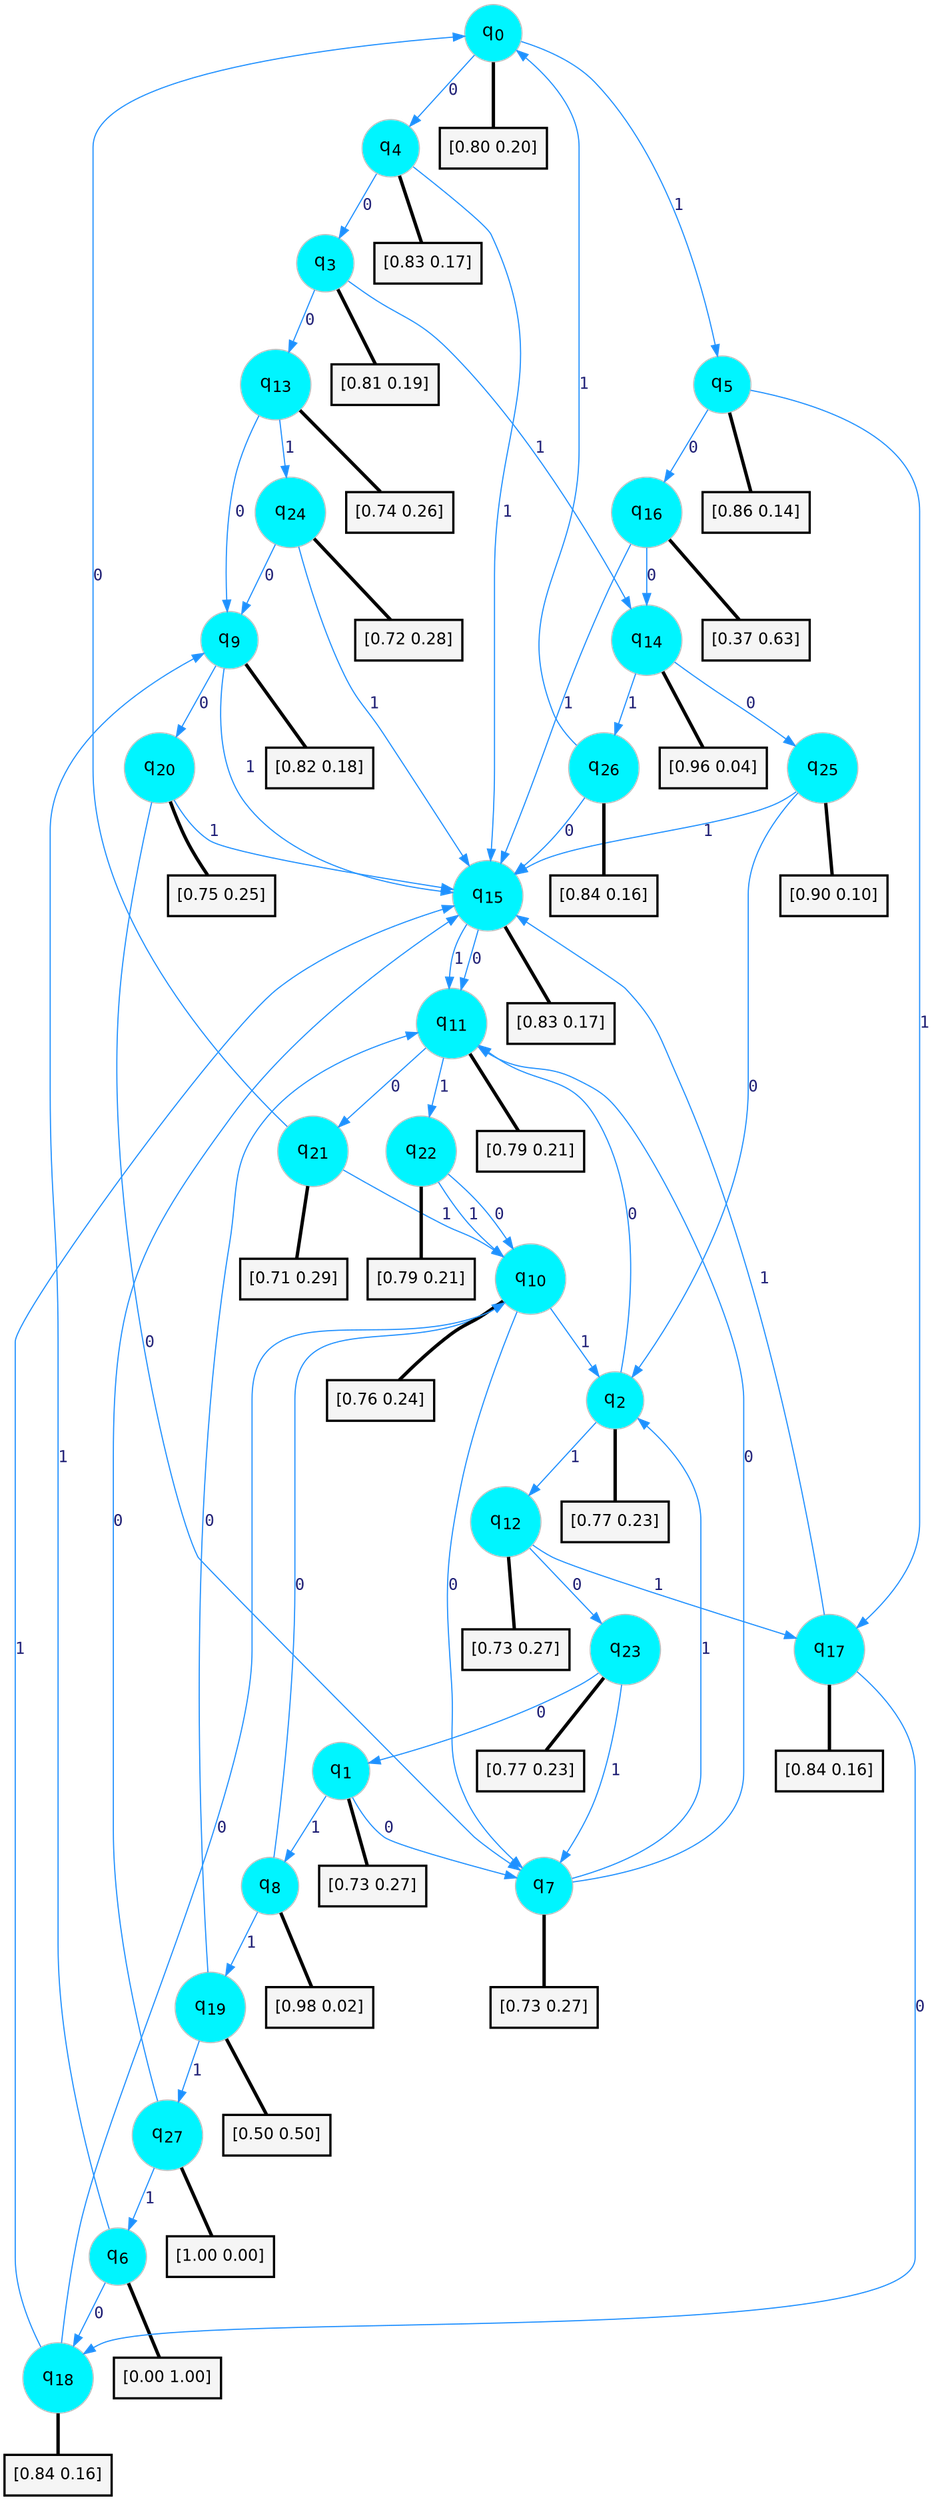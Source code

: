 digraph G {
graph [
bgcolor=transparent, dpi=300, rankdir=TD, size="40,25"];
node [
color=gray, fillcolor=turquoise1, fontcolor=black, fontname=Helvetica, fontsize=16, fontweight=bold, shape=circle, style=filled];
edge [
arrowsize=1, color=dodgerblue1, fontcolor=midnightblue, fontname=courier, fontweight=bold, penwidth=1, style=solid, weight=20];
0[label=<q<SUB>0</SUB>>];
1[label=<q<SUB>1</SUB>>];
2[label=<q<SUB>2</SUB>>];
3[label=<q<SUB>3</SUB>>];
4[label=<q<SUB>4</SUB>>];
5[label=<q<SUB>5</SUB>>];
6[label=<q<SUB>6</SUB>>];
7[label=<q<SUB>7</SUB>>];
8[label=<q<SUB>8</SUB>>];
9[label=<q<SUB>9</SUB>>];
10[label=<q<SUB>10</SUB>>];
11[label=<q<SUB>11</SUB>>];
12[label=<q<SUB>12</SUB>>];
13[label=<q<SUB>13</SUB>>];
14[label=<q<SUB>14</SUB>>];
15[label=<q<SUB>15</SUB>>];
16[label=<q<SUB>16</SUB>>];
17[label=<q<SUB>17</SUB>>];
18[label=<q<SUB>18</SUB>>];
19[label=<q<SUB>19</SUB>>];
20[label=<q<SUB>20</SUB>>];
21[label=<q<SUB>21</SUB>>];
22[label=<q<SUB>22</SUB>>];
23[label=<q<SUB>23</SUB>>];
24[label=<q<SUB>24</SUB>>];
25[label=<q<SUB>25</SUB>>];
26[label=<q<SUB>26</SUB>>];
27[label=<q<SUB>27</SUB>>];
28[label="[0.80 0.20]", shape=box,fontcolor=black, fontname=Helvetica, fontsize=14, penwidth=2, fillcolor=whitesmoke,color=black];
29[label="[0.73 0.27]", shape=box,fontcolor=black, fontname=Helvetica, fontsize=14, penwidth=2, fillcolor=whitesmoke,color=black];
30[label="[0.77 0.23]", shape=box,fontcolor=black, fontname=Helvetica, fontsize=14, penwidth=2, fillcolor=whitesmoke,color=black];
31[label="[0.81 0.19]", shape=box,fontcolor=black, fontname=Helvetica, fontsize=14, penwidth=2, fillcolor=whitesmoke,color=black];
32[label="[0.83 0.17]", shape=box,fontcolor=black, fontname=Helvetica, fontsize=14, penwidth=2, fillcolor=whitesmoke,color=black];
33[label="[0.86 0.14]", shape=box,fontcolor=black, fontname=Helvetica, fontsize=14, penwidth=2, fillcolor=whitesmoke,color=black];
34[label="[0.00 1.00]", shape=box,fontcolor=black, fontname=Helvetica, fontsize=14, penwidth=2, fillcolor=whitesmoke,color=black];
35[label="[0.73 0.27]", shape=box,fontcolor=black, fontname=Helvetica, fontsize=14, penwidth=2, fillcolor=whitesmoke,color=black];
36[label="[0.98 0.02]", shape=box,fontcolor=black, fontname=Helvetica, fontsize=14, penwidth=2, fillcolor=whitesmoke,color=black];
37[label="[0.82 0.18]", shape=box,fontcolor=black, fontname=Helvetica, fontsize=14, penwidth=2, fillcolor=whitesmoke,color=black];
38[label="[0.76 0.24]", shape=box,fontcolor=black, fontname=Helvetica, fontsize=14, penwidth=2, fillcolor=whitesmoke,color=black];
39[label="[0.79 0.21]", shape=box,fontcolor=black, fontname=Helvetica, fontsize=14, penwidth=2, fillcolor=whitesmoke,color=black];
40[label="[0.73 0.27]", shape=box,fontcolor=black, fontname=Helvetica, fontsize=14, penwidth=2, fillcolor=whitesmoke,color=black];
41[label="[0.74 0.26]", shape=box,fontcolor=black, fontname=Helvetica, fontsize=14, penwidth=2, fillcolor=whitesmoke,color=black];
42[label="[0.96 0.04]", shape=box,fontcolor=black, fontname=Helvetica, fontsize=14, penwidth=2, fillcolor=whitesmoke,color=black];
43[label="[0.83 0.17]", shape=box,fontcolor=black, fontname=Helvetica, fontsize=14, penwidth=2, fillcolor=whitesmoke,color=black];
44[label="[0.37 0.63]", shape=box,fontcolor=black, fontname=Helvetica, fontsize=14, penwidth=2, fillcolor=whitesmoke,color=black];
45[label="[0.84 0.16]", shape=box,fontcolor=black, fontname=Helvetica, fontsize=14, penwidth=2, fillcolor=whitesmoke,color=black];
46[label="[0.84 0.16]", shape=box,fontcolor=black, fontname=Helvetica, fontsize=14, penwidth=2, fillcolor=whitesmoke,color=black];
47[label="[0.50 0.50]", shape=box,fontcolor=black, fontname=Helvetica, fontsize=14, penwidth=2, fillcolor=whitesmoke,color=black];
48[label="[0.75 0.25]", shape=box,fontcolor=black, fontname=Helvetica, fontsize=14, penwidth=2, fillcolor=whitesmoke,color=black];
49[label="[0.71 0.29]", shape=box,fontcolor=black, fontname=Helvetica, fontsize=14, penwidth=2, fillcolor=whitesmoke,color=black];
50[label="[0.79 0.21]", shape=box,fontcolor=black, fontname=Helvetica, fontsize=14, penwidth=2, fillcolor=whitesmoke,color=black];
51[label="[0.77 0.23]", shape=box,fontcolor=black, fontname=Helvetica, fontsize=14, penwidth=2, fillcolor=whitesmoke,color=black];
52[label="[0.72 0.28]", shape=box,fontcolor=black, fontname=Helvetica, fontsize=14, penwidth=2, fillcolor=whitesmoke,color=black];
53[label="[0.90 0.10]", shape=box,fontcolor=black, fontname=Helvetica, fontsize=14, penwidth=2, fillcolor=whitesmoke,color=black];
54[label="[0.84 0.16]", shape=box,fontcolor=black, fontname=Helvetica, fontsize=14, penwidth=2, fillcolor=whitesmoke,color=black];
55[label="[1.00 0.00]", shape=box,fontcolor=black, fontname=Helvetica, fontsize=14, penwidth=2, fillcolor=whitesmoke,color=black];
0->4 [label=0];
0->5 [label=1];
0->28 [arrowhead=none, penwidth=3,color=black];
1->7 [label=0];
1->8 [label=1];
1->29 [arrowhead=none, penwidth=3,color=black];
2->11 [label=0];
2->12 [label=1];
2->30 [arrowhead=none, penwidth=3,color=black];
3->13 [label=0];
3->14 [label=1];
3->31 [arrowhead=none, penwidth=3,color=black];
4->3 [label=0];
4->15 [label=1];
4->32 [arrowhead=none, penwidth=3,color=black];
5->16 [label=0];
5->17 [label=1];
5->33 [arrowhead=none, penwidth=3,color=black];
6->18 [label=0];
6->9 [label=1];
6->34 [arrowhead=none, penwidth=3,color=black];
7->11 [label=0];
7->2 [label=1];
7->35 [arrowhead=none, penwidth=3,color=black];
8->10 [label=0];
8->19 [label=1];
8->36 [arrowhead=none, penwidth=3,color=black];
9->20 [label=0];
9->15 [label=1];
9->37 [arrowhead=none, penwidth=3,color=black];
10->7 [label=0];
10->2 [label=1];
10->38 [arrowhead=none, penwidth=3,color=black];
11->21 [label=0];
11->22 [label=1];
11->39 [arrowhead=none, penwidth=3,color=black];
12->23 [label=0];
12->17 [label=1];
12->40 [arrowhead=none, penwidth=3,color=black];
13->9 [label=0];
13->24 [label=1];
13->41 [arrowhead=none, penwidth=3,color=black];
14->25 [label=0];
14->26 [label=1];
14->42 [arrowhead=none, penwidth=3,color=black];
15->11 [label=0];
15->11 [label=1];
15->43 [arrowhead=none, penwidth=3,color=black];
16->14 [label=0];
16->15 [label=1];
16->44 [arrowhead=none, penwidth=3,color=black];
17->18 [label=0];
17->15 [label=1];
17->45 [arrowhead=none, penwidth=3,color=black];
18->10 [label=0];
18->15 [label=1];
18->46 [arrowhead=none, penwidth=3,color=black];
19->11 [label=0];
19->27 [label=1];
19->47 [arrowhead=none, penwidth=3,color=black];
20->7 [label=0];
20->15 [label=1];
20->48 [arrowhead=none, penwidth=3,color=black];
21->0 [label=0];
21->10 [label=1];
21->49 [arrowhead=none, penwidth=3,color=black];
22->10 [label=0];
22->10 [label=1];
22->50 [arrowhead=none, penwidth=3,color=black];
23->1 [label=0];
23->7 [label=1];
23->51 [arrowhead=none, penwidth=3,color=black];
24->9 [label=0];
24->15 [label=1];
24->52 [arrowhead=none, penwidth=3,color=black];
25->2 [label=0];
25->15 [label=1];
25->53 [arrowhead=none, penwidth=3,color=black];
26->15 [label=0];
26->0 [label=1];
26->54 [arrowhead=none, penwidth=3,color=black];
27->15 [label=0];
27->6 [label=1];
27->55 [arrowhead=none, penwidth=3,color=black];
}

